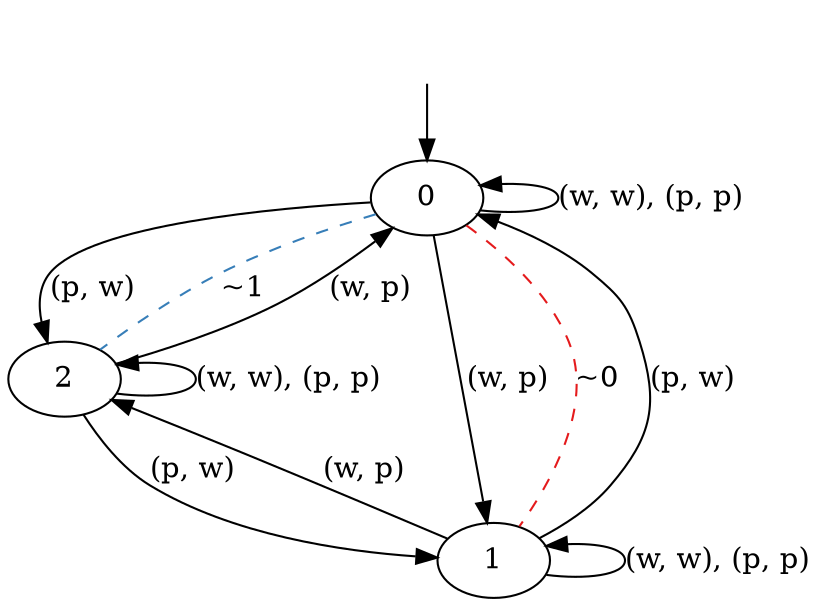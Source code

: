 digraph  {
splines=True;
ranksep=0.5;
concentrate=False;
nodesep=0.5;
140536682865944 [label=0];
hidden [shape=none, label=""];
140536285295336 [label=2];
140536656684816 [label=1];
140536682865944 -> 140536682865944  [action="(('w', 'w'), ('p', 'p'))", label="(w, w), (p, p)", key="(('w', 'w'), ('p', 'p'))", dir=back];
140536682865944 -> 140536285295336  [label="(p, w)", action="('p', 'w')", key="('p', 'w')"];
140536682865944 -> 140536285295336  [label="~1", key=1, colorscheme=set19, arrowhead=none, color=2, constraint=True, style=dashed];
140536682865944 -> 140536656684816  [label="(w, p)", action="('w', 'p')", key="('w', 'p')"];
140536682865944 -> 140536656684816  [label="~0", key=1, colorscheme=set19, arrowhead=none, color=1, constraint=True, style=dashed];
hidden -> 140536682865944  [key=0];
140536285295336 -> 140536682865944  [label="(w, p)", action="('w', 'p')", key="('w', 'p')"];
140536285295336 -> 140536285295336  [action="(('w', 'w'), ('p', 'p'))", label="(w, w), (p, p)", key="(('w', 'w'), ('p', 'p'))", dir=back];
140536285295336 -> 140536656684816  [label="(p, w)", action="('p', 'w')", key="('p', 'w')"];
140536656684816 -> 140536656684816  [action="(('w', 'w'), ('p', 'p'))", label="(w, w), (p, p)", key="(('w', 'w'), ('p', 'p'))", dir=back];
140536656684816 -> 140536285295336  [label="(w, p)", action="('w', 'p')", key="('w', 'p')"];
140536656684816 -> 140536682865944  [label="(p, w)", action="('p', 'w')", key="('p', 'w')"];
}
